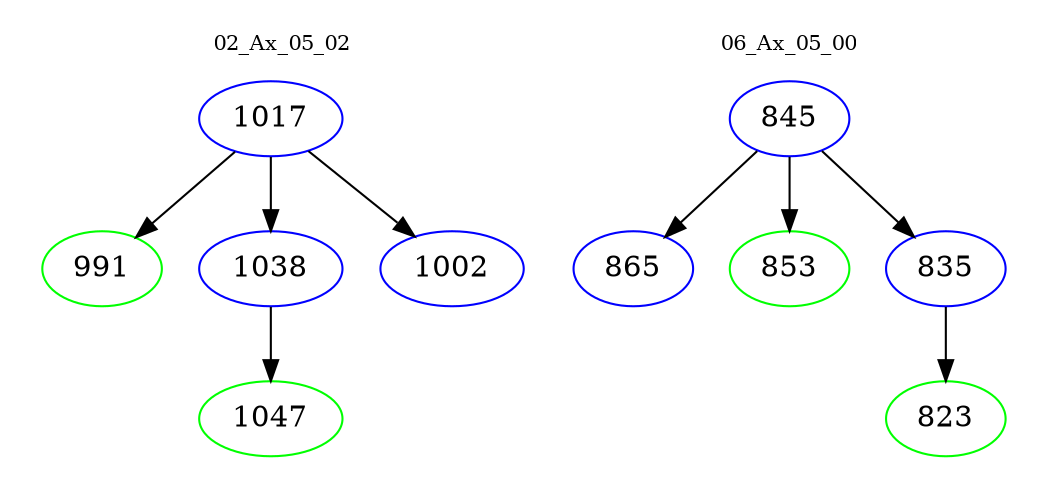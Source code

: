 digraph{
subgraph cluster_0 {
color = white
label = "02_Ax_05_02";
fontsize=10;
T0_1017 [label="1017", color="blue"]
T0_1017 -> T0_991 [color="black"]
T0_991 [label="991", color="green"]
T0_1017 -> T0_1038 [color="black"]
T0_1038 [label="1038", color="blue"]
T0_1038 -> T0_1047 [color="black"]
T0_1047 [label="1047", color="green"]
T0_1017 -> T0_1002 [color="black"]
T0_1002 [label="1002", color="blue"]
}
subgraph cluster_1 {
color = white
label = "06_Ax_05_00";
fontsize=10;
T1_845 [label="845", color="blue"]
T1_845 -> T1_865 [color="black"]
T1_865 [label="865", color="blue"]
T1_845 -> T1_853 [color="black"]
T1_853 [label="853", color="green"]
T1_845 -> T1_835 [color="black"]
T1_835 [label="835", color="blue"]
T1_835 -> T1_823 [color="black"]
T1_823 [label="823", color="green"]
}
}
